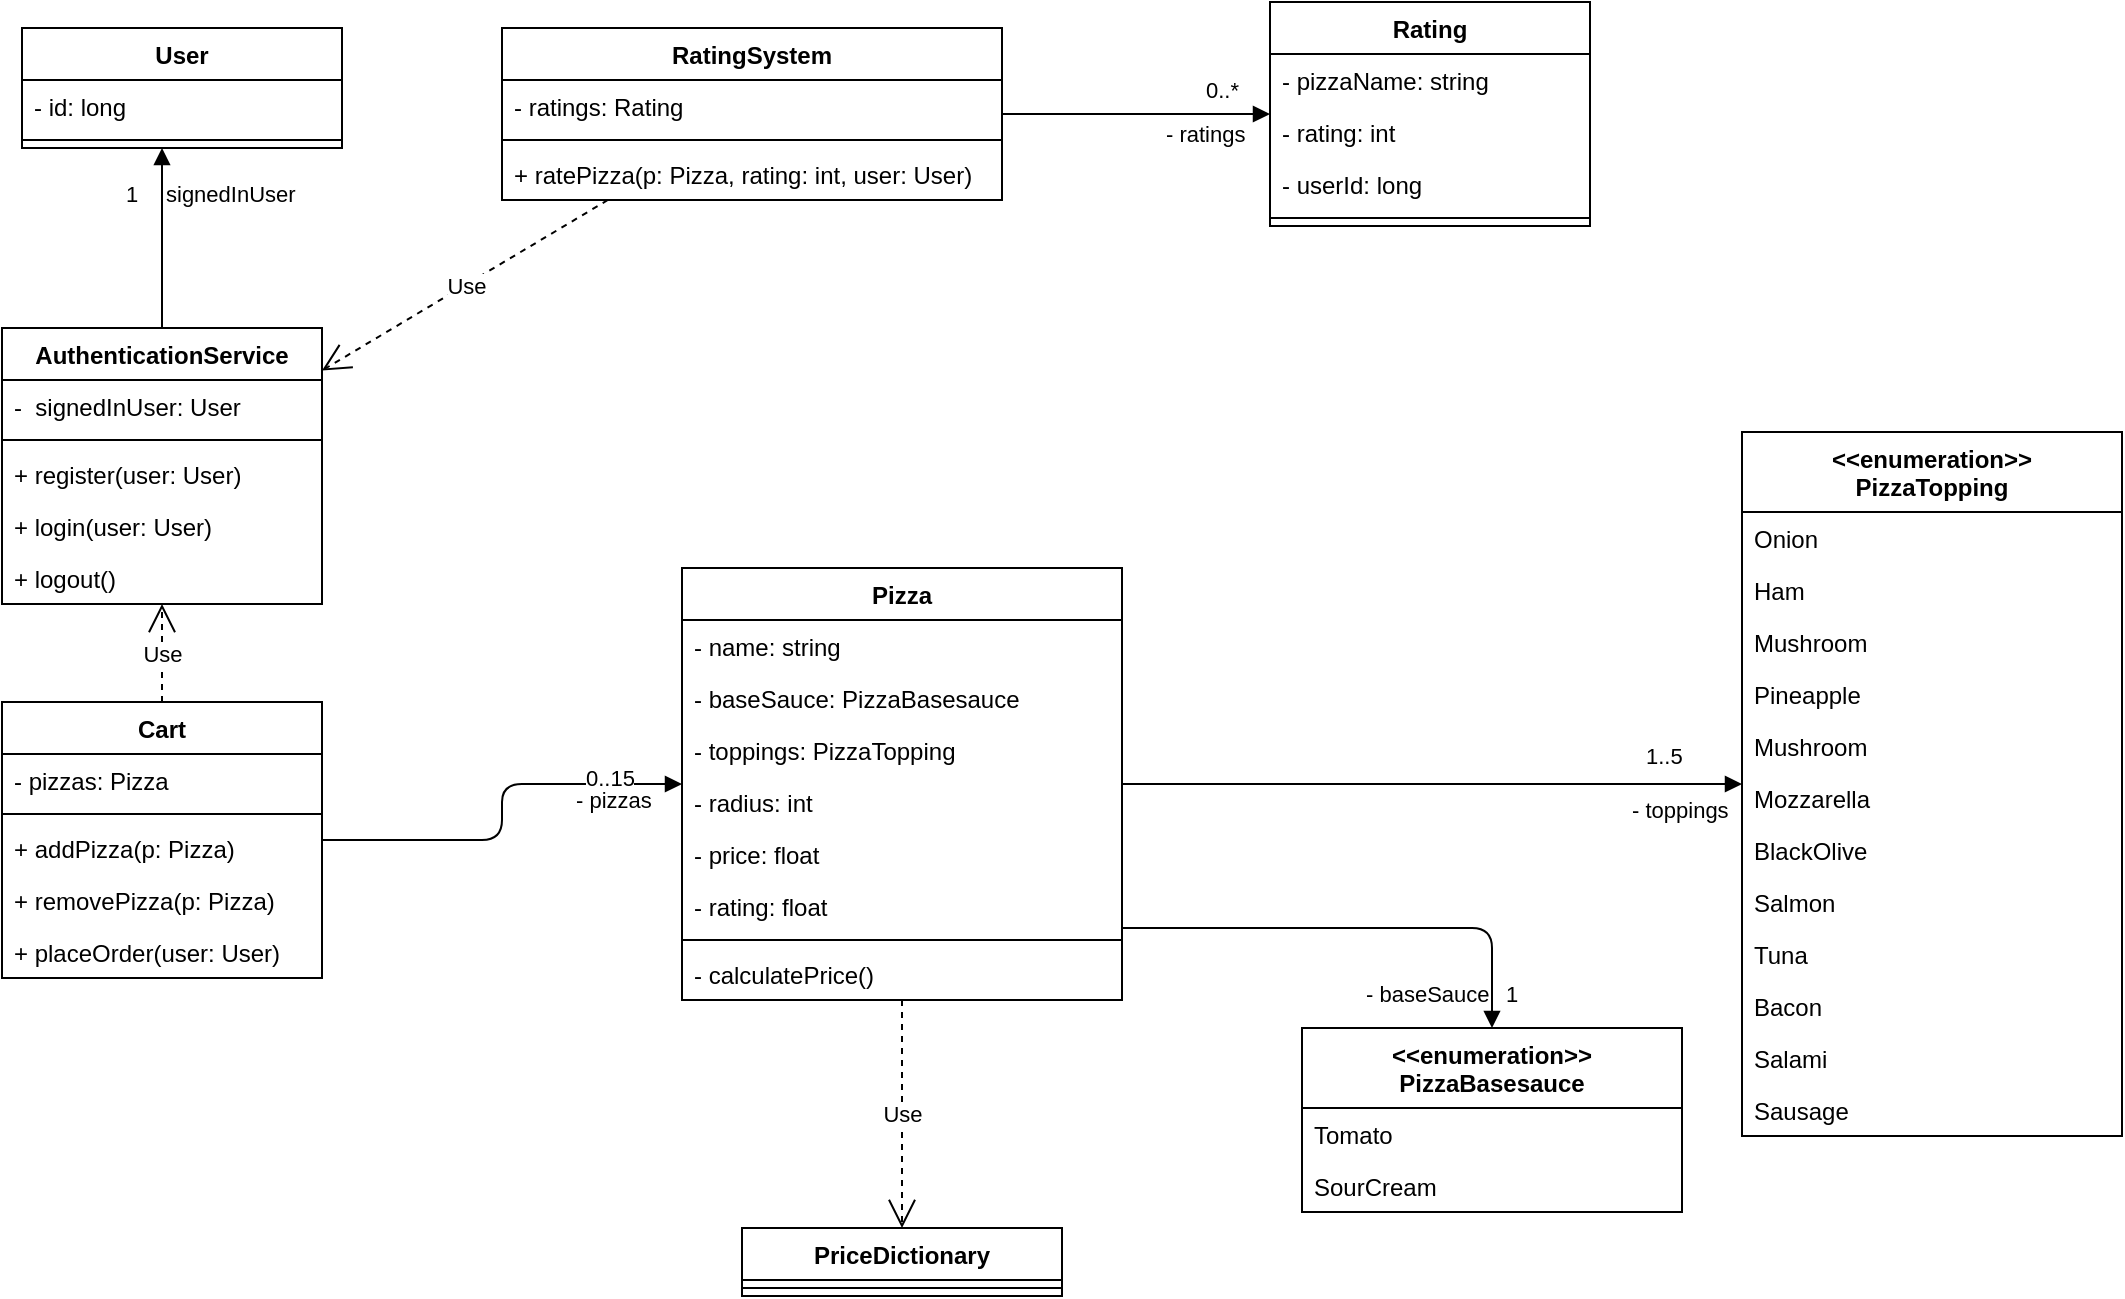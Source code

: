 <mxfile version="13.4.2" type="device"><diagram id="5qs9E-LMO9wak-sIErH1" name="Page-1"><mxGraphModel dx="2249" dy="1963" grid="1" gridSize="10" guides="1" tooltips="1" connect="1" arrows="1" fold="1" page="1" pageScale="1" pageWidth="827" pageHeight="1169" math="0" shadow="0"><root><mxCell id="0"/><mxCell id="1" parent="0"/><mxCell id="7TYF7luZMrs2I7I4rsMM-37" value="- toppings" style="endArrow=block;endFill=1;html=1;edgeStyle=orthogonalEdgeStyle;align=left;verticalAlign=top;" edge="1" parent="1" source="7TYF7luZMrs2I7I4rsMM-1" target="7TYF7luZMrs2I7I4rsMM-11"><mxGeometry x="0.628" relative="1" as="geometry"><mxPoint x="330" y="280" as="sourcePoint"/><mxPoint x="490" y="280" as="targetPoint"/><mxPoint as="offset"/></mxGeometry></mxCell><mxCell id="7TYF7luZMrs2I7I4rsMM-38" value="1..5" style="edgeLabel;resizable=0;html=1;align=left;verticalAlign=bottom;snapToPoint=0;" connectable="0" vertex="1" parent="7TYF7luZMrs2I7I4rsMM-37"><mxGeometry x="-1" relative="1" as="geometry"><mxPoint x="260" y="-6" as="offset"/></mxGeometry></mxCell><mxCell id="7TYF7luZMrs2I7I4rsMM-39" value="- baseSauce" style="endArrow=block;endFill=1;html=1;edgeStyle=orthogonalEdgeStyle;align=left;verticalAlign=top;" edge="1" parent="1" source="7TYF7luZMrs2I7I4rsMM-1" target="7TYF7luZMrs2I7I4rsMM-22"><mxGeometry x="0.745" y="-65" relative="1" as="geometry"><mxPoint x="330" y="280" as="sourcePoint"/><mxPoint x="490" y="280" as="targetPoint"/><Array as="points"><mxPoint x="150" y="310"/><mxPoint x="445" y="310"/></Array><mxPoint as="offset"/></mxGeometry></mxCell><mxCell id="7TYF7luZMrs2I7I4rsMM-40" value="1" style="edgeLabel;resizable=0;html=1;align=left;verticalAlign=bottom;" connectable="0" vertex="1" parent="7TYF7luZMrs2I7I4rsMM-39"><mxGeometry x="-1" relative="1" as="geometry"><mxPoint x="190" y="41" as="offset"/></mxGeometry></mxCell><mxCell id="7TYF7luZMrs2I7I4rsMM-45" value="- pizzas" style="endArrow=block;endFill=1;html=1;edgeStyle=orthogonalEdgeStyle;align=left;verticalAlign=top;" edge="1" parent="1" source="7TYF7luZMrs2I7I4rsMM-41" target="7TYF7luZMrs2I7I4rsMM-1"><mxGeometry x="0.464" y="5" relative="1" as="geometry"><mxPoint x="330" y="280" as="sourcePoint"/><mxPoint x="490" y="280" as="targetPoint"/><mxPoint as="offset"/></mxGeometry></mxCell><mxCell id="7TYF7luZMrs2I7I4rsMM-46" value="0..15" style="edgeLabel;resizable=0;html=1;align=left;verticalAlign=bottom;" connectable="0" vertex="1" parent="7TYF7luZMrs2I7I4rsMM-45"><mxGeometry x="-1" relative="1" as="geometry"><mxPoint x="130" y="-23" as="offset"/></mxGeometry></mxCell><mxCell id="7TYF7luZMrs2I7I4rsMM-49" value="AuthenticationService" style="swimlane;fontStyle=1;align=center;verticalAlign=top;childLayout=stackLayout;horizontal=1;startSize=26;horizontalStack=0;resizeParent=1;resizeParentMax=0;resizeLast=0;collapsible=1;marginBottom=0;" vertex="1" parent="1"><mxGeometry x="-300" y="10" width="160" height="138" as="geometry"/></mxCell><mxCell id="7TYF7luZMrs2I7I4rsMM-60" value="-  signedInUser: User" style="text;strokeColor=none;fillColor=none;align=left;verticalAlign=top;spacingLeft=4;spacingRight=4;overflow=hidden;rotatable=0;points=[[0,0.5],[1,0.5]];portConstraint=eastwest;" vertex="1" parent="7TYF7luZMrs2I7I4rsMM-49"><mxGeometry y="26" width="160" height="26" as="geometry"/></mxCell><mxCell id="7TYF7luZMrs2I7I4rsMM-51" value="" style="line;strokeWidth=1;fillColor=none;align=left;verticalAlign=middle;spacingTop=-1;spacingLeft=3;spacingRight=3;rotatable=0;labelPosition=right;points=[];portConstraint=eastwest;" vertex="1" parent="7TYF7luZMrs2I7I4rsMM-49"><mxGeometry y="52" width="160" height="8" as="geometry"/></mxCell><mxCell id="7TYF7luZMrs2I7I4rsMM-67" value="+ register(user: User)" style="text;strokeColor=none;fillColor=none;align=left;verticalAlign=top;spacingLeft=4;spacingRight=4;overflow=hidden;rotatable=0;points=[[0,0.5],[1,0.5]];portConstraint=eastwest;" vertex="1" parent="7TYF7luZMrs2I7I4rsMM-49"><mxGeometry y="60" width="160" height="26" as="geometry"/></mxCell><mxCell id="7TYF7luZMrs2I7I4rsMM-52" value="+ login(user: User)" style="text;strokeColor=none;fillColor=none;align=left;verticalAlign=top;spacingLeft=4;spacingRight=4;overflow=hidden;rotatable=0;points=[[0,0.5],[1,0.5]];portConstraint=eastwest;" vertex="1" parent="7TYF7luZMrs2I7I4rsMM-49"><mxGeometry y="86" width="160" height="26" as="geometry"/></mxCell><mxCell id="7TYF7luZMrs2I7I4rsMM-59" value="+ logout()" style="text;strokeColor=none;fillColor=none;align=left;verticalAlign=top;spacingLeft=4;spacingRight=4;overflow=hidden;rotatable=0;points=[[0,0.5],[1,0.5]];portConstraint=eastwest;" vertex="1" parent="7TYF7luZMrs2I7I4rsMM-49"><mxGeometry y="112" width="160" height="26" as="geometry"/></mxCell><mxCell id="7TYF7luZMrs2I7I4rsMM-58" value="Use" style="endArrow=open;endSize=12;dashed=1;html=1;" edge="1" parent="1" source="7TYF7luZMrs2I7I4rsMM-41" target="7TYF7luZMrs2I7I4rsMM-49"><mxGeometry width="160" relative="1" as="geometry"><mxPoint x="200" y="170" as="sourcePoint"/><mxPoint x="360" y="170" as="targetPoint"/></mxGeometry></mxCell><mxCell id="7TYF7luZMrs2I7I4rsMM-65" value="signedInUser" style="endArrow=block;endFill=1;html=1;edgeStyle=orthogonalEdgeStyle;align=left;verticalAlign=top;" edge="1" parent="1" source="7TYF7luZMrs2I7I4rsMM-49" target="7TYF7luZMrs2I7I4rsMM-61"><mxGeometry x="0.778" relative="1" as="geometry"><mxPoint x="-110" y="90" as="sourcePoint"/><mxPoint x="360" y="170" as="targetPoint"/><Array as="points"><mxPoint x="-220" y="50"/><mxPoint x="-220" y="50"/></Array><mxPoint as="offset"/></mxGeometry></mxCell><mxCell id="7TYF7luZMrs2I7I4rsMM-66" value="1" style="edgeLabel;resizable=0;html=1;align=left;verticalAlign=bottom;" connectable="0" vertex="1" parent="7TYF7luZMrs2I7I4rsMM-65"><mxGeometry x="-1" relative="1" as="geometry"><mxPoint x="-20" y="-59" as="offset"/></mxGeometry></mxCell><mxCell id="7TYF7luZMrs2I7I4rsMM-22" value="&lt;&lt;enumeration&gt;&gt;&#10;PizzaBasesauce" style="swimlane;fontStyle=1;childLayout=stackLayout;horizontal=1;startSize=40;fillColor=none;horizontalStack=0;resizeParent=1;resizeParentMax=0;resizeLast=0;collapsible=1;marginBottom=0;" vertex="1" parent="1"><mxGeometry x="350" y="360" width="190" height="92" as="geometry"/></mxCell><mxCell id="7TYF7luZMrs2I7I4rsMM-23" value="Tomato" style="text;strokeColor=none;fillColor=none;align=left;verticalAlign=top;spacingLeft=4;spacingRight=4;overflow=hidden;rotatable=0;points=[[0,0.5],[1,0.5]];portConstraint=eastwest;" vertex="1" parent="7TYF7luZMrs2I7I4rsMM-22"><mxGeometry y="40" width="190" height="26" as="geometry"/></mxCell><mxCell id="7TYF7luZMrs2I7I4rsMM-24" value="SourCream" style="text;strokeColor=none;fillColor=none;align=left;verticalAlign=top;spacingLeft=4;spacingRight=4;overflow=hidden;rotatable=0;points=[[0,0.5],[1,0.5]];portConstraint=eastwest;" vertex="1" parent="7TYF7luZMrs2I7I4rsMM-22"><mxGeometry y="66" width="190" height="26" as="geometry"/></mxCell><object label="Pizza" id="7TYF7luZMrs2I7I4rsMM-1"><mxCell style="swimlane;fontStyle=1;align=center;verticalAlign=top;childLayout=stackLayout;horizontal=1;startSize=26;horizontalStack=0;resizeParent=1;resizeParentMax=0;resizeLast=0;collapsible=1;marginBottom=0;" vertex="1" parent="1"><mxGeometry x="40" y="130" width="220" height="216" as="geometry"><mxRectangle x="170" y="210" width="60" height="26" as="alternateBounds"/></mxGeometry></mxCell></object><mxCell id="7TYF7luZMrs2I7I4rsMM-70" value="- name: string" style="text;strokeColor=none;fillColor=none;align=left;verticalAlign=top;spacingLeft=4;spacingRight=4;overflow=hidden;rotatable=0;points=[[0,0.5],[1,0.5]];portConstraint=eastwest;" vertex="1" parent="7TYF7luZMrs2I7I4rsMM-1"><mxGeometry y="26" width="220" height="26" as="geometry"/></mxCell><mxCell id="7TYF7luZMrs2I7I4rsMM-2" value="- baseSauce: PizzaBasesauce" style="text;strokeColor=none;fillColor=none;align=left;verticalAlign=top;spacingLeft=4;spacingRight=4;overflow=hidden;rotatable=0;points=[[0,0.5],[1,0.5]];portConstraint=eastwest;" vertex="1" parent="7TYF7luZMrs2I7I4rsMM-1"><mxGeometry y="52" width="220" height="26" as="geometry"/></mxCell><mxCell id="7TYF7luZMrs2I7I4rsMM-21" value="- toppings: PizzaTopping" style="text;strokeColor=none;fillColor=none;align=left;verticalAlign=top;spacingLeft=4;spacingRight=4;overflow=hidden;rotatable=0;points=[[0,0.5],[1,0.5]];portConstraint=eastwest;" vertex="1" parent="7TYF7luZMrs2I7I4rsMM-1"><mxGeometry y="78" width="220" height="26" as="geometry"/></mxCell><mxCell id="7TYF7luZMrs2I7I4rsMM-74" value="- radius: int" style="text;strokeColor=none;fillColor=none;align=left;verticalAlign=top;spacingLeft=4;spacingRight=4;overflow=hidden;rotatable=0;points=[[0,0.5],[1,0.5]];portConstraint=eastwest;" vertex="1" parent="7TYF7luZMrs2I7I4rsMM-1"><mxGeometry y="104" width="220" height="26" as="geometry"/></mxCell><mxCell id="7TYF7luZMrs2I7I4rsMM-75" value="- price: float" style="text;strokeColor=none;fillColor=none;align=left;verticalAlign=top;spacingLeft=4;spacingRight=4;overflow=hidden;rotatable=0;points=[[0,0.5],[1,0.5]];portConstraint=eastwest;" vertex="1" parent="7TYF7luZMrs2I7I4rsMM-1"><mxGeometry y="130" width="220" height="26" as="geometry"/></mxCell><mxCell id="7TYF7luZMrs2I7I4rsMM-87" value="- rating: float" style="text;strokeColor=none;fillColor=none;align=left;verticalAlign=top;spacingLeft=4;spacingRight=4;overflow=hidden;rotatable=0;points=[[0,0.5],[1,0.5]];portConstraint=eastwest;" vertex="1" parent="7TYF7luZMrs2I7I4rsMM-1"><mxGeometry y="156" width="220" height="26" as="geometry"/></mxCell><mxCell id="7TYF7luZMrs2I7I4rsMM-3" value="" style="line;strokeWidth=1;fillColor=none;align=left;verticalAlign=middle;spacingTop=-1;spacingLeft=3;spacingRight=3;rotatable=0;labelPosition=right;points=[];portConstraint=eastwest;" vertex="1" parent="7TYF7luZMrs2I7I4rsMM-1"><mxGeometry y="182" width="220" height="8" as="geometry"/></mxCell><mxCell id="7TYF7luZMrs2I7I4rsMM-72" value="- calculatePrice()" style="text;strokeColor=none;fillColor=none;align=left;verticalAlign=top;spacingLeft=4;spacingRight=4;overflow=hidden;rotatable=0;points=[[0,0.5],[1,0.5]];portConstraint=eastwest;" vertex="1" parent="7TYF7luZMrs2I7I4rsMM-1"><mxGeometry y="190" width="220" height="26" as="geometry"/></mxCell><mxCell id="7TYF7luZMrs2I7I4rsMM-86" value="Use" style="endArrow=open;endSize=12;dashed=1;html=1;" edge="1" parent="1" source="7TYF7luZMrs2I7I4rsMM-1" target="7TYF7luZMrs2I7I4rsMM-82"><mxGeometry width="160" relative="1" as="geometry"><mxPoint x="200" y="170" as="sourcePoint"/><mxPoint x="360" y="170" as="targetPoint"/></mxGeometry></mxCell><mxCell id="7TYF7luZMrs2I7I4rsMM-41" value="Cart" style="swimlane;fontStyle=1;align=center;verticalAlign=top;childLayout=stackLayout;horizontal=1;startSize=26;horizontalStack=0;resizeParent=1;resizeParentMax=0;resizeLast=0;collapsible=1;marginBottom=0;" vertex="1" parent="1"><mxGeometry x="-300" y="197" width="160" height="138" as="geometry"/></mxCell><mxCell id="7TYF7luZMrs2I7I4rsMM-42" value="- pizzas: Pizza" style="text;strokeColor=none;fillColor=none;align=left;verticalAlign=top;spacingLeft=4;spacingRight=4;overflow=hidden;rotatable=0;points=[[0,0.5],[1,0.5]];portConstraint=eastwest;" vertex="1" parent="7TYF7luZMrs2I7I4rsMM-41"><mxGeometry y="26" width="160" height="26" as="geometry"/></mxCell><mxCell id="7TYF7luZMrs2I7I4rsMM-43" value="" style="line;strokeWidth=1;fillColor=none;align=left;verticalAlign=middle;spacingTop=-1;spacingLeft=3;spacingRight=3;rotatable=0;labelPosition=right;points=[];portConstraint=eastwest;" vertex="1" parent="7TYF7luZMrs2I7I4rsMM-41"><mxGeometry y="52" width="160" height="8" as="geometry"/></mxCell><mxCell id="7TYF7luZMrs2I7I4rsMM-44" value="+ addPizza(p: Pizza)" style="text;strokeColor=none;fillColor=none;align=left;verticalAlign=top;spacingLeft=4;spacingRight=4;overflow=hidden;rotatable=0;points=[[0,0.5],[1,0.5]];portConstraint=eastwest;" vertex="1" parent="7TYF7luZMrs2I7I4rsMM-41"><mxGeometry y="60" width="160" height="26" as="geometry"/></mxCell><mxCell id="7TYF7luZMrs2I7I4rsMM-47" value="+ removePizza(p: Pizza)" style="text;strokeColor=none;fillColor=none;align=left;verticalAlign=top;spacingLeft=4;spacingRight=4;overflow=hidden;rotatable=0;points=[[0,0.5],[1,0.5]];portConstraint=eastwest;" vertex="1" parent="7TYF7luZMrs2I7I4rsMM-41"><mxGeometry y="86" width="160" height="26" as="geometry"/></mxCell><mxCell id="7TYF7luZMrs2I7I4rsMM-48" value="+ placeOrder(user: User)" style="text;strokeColor=none;fillColor=none;align=left;verticalAlign=top;spacingLeft=4;spacingRight=4;overflow=hidden;rotatable=0;points=[[0,0.5],[1,0.5]];portConstraint=eastwest;" vertex="1" parent="7TYF7luZMrs2I7I4rsMM-41"><mxGeometry y="112" width="160" height="26" as="geometry"/></mxCell><mxCell id="7TYF7luZMrs2I7I4rsMM-82" value="PriceDictionary" style="swimlane;fontStyle=1;align=center;verticalAlign=top;childLayout=stackLayout;horizontal=1;startSize=26;horizontalStack=0;resizeParent=1;resizeParentMax=0;resizeLast=0;collapsible=1;marginBottom=0;" vertex="1" parent="1"><mxGeometry x="70" y="460" width="160" height="34" as="geometry"/></mxCell><mxCell id="7TYF7luZMrs2I7I4rsMM-84" value="" style="line;strokeWidth=1;fillColor=none;align=left;verticalAlign=middle;spacingTop=-1;spacingLeft=3;spacingRight=3;rotatable=0;labelPosition=right;points=[];portConstraint=eastwest;" vertex="1" parent="7TYF7luZMrs2I7I4rsMM-82"><mxGeometry y="26" width="160" height="8" as="geometry"/></mxCell><mxCell id="7TYF7luZMrs2I7I4rsMM-93" value="Use" style="endArrow=open;endSize=12;dashed=1;html=1;" edge="1" parent="1" source="7TYF7luZMrs2I7I4rsMM-89" target="7TYF7luZMrs2I7I4rsMM-49"><mxGeometry width="160" relative="1" as="geometry"><mxPoint x="-250" y="409" as="sourcePoint"/><mxPoint x="-250" y="360" as="targetPoint"/></mxGeometry></mxCell><mxCell id="7TYF7luZMrs2I7I4rsMM-89" value="RatingSystem" style="swimlane;fontStyle=1;align=center;verticalAlign=top;childLayout=stackLayout;horizontal=1;startSize=26;horizontalStack=0;resizeParent=1;resizeParentMax=0;resizeLast=0;collapsible=1;marginBottom=0;" vertex="1" parent="1"><mxGeometry x="-50" y="-140" width="250" height="86" as="geometry"/></mxCell><mxCell id="7TYF7luZMrs2I7I4rsMM-90" value="- ratings: Rating" style="text;strokeColor=none;fillColor=none;align=left;verticalAlign=top;spacingLeft=4;spacingRight=4;overflow=hidden;rotatable=0;points=[[0,0.5],[1,0.5]];portConstraint=eastwest;" vertex="1" parent="7TYF7luZMrs2I7I4rsMM-89"><mxGeometry y="26" width="250" height="26" as="geometry"/></mxCell><mxCell id="7TYF7luZMrs2I7I4rsMM-91" value="" style="line;strokeWidth=1;fillColor=none;align=left;verticalAlign=middle;spacingTop=-1;spacingLeft=3;spacingRight=3;rotatable=0;labelPosition=right;points=[];portConstraint=eastwest;" vertex="1" parent="7TYF7luZMrs2I7I4rsMM-89"><mxGeometry y="52" width="250" height="8" as="geometry"/></mxCell><mxCell id="7TYF7luZMrs2I7I4rsMM-92" value="+ ratePizza(p: Pizza, rating: int, user: User)" style="text;strokeColor=none;fillColor=none;align=left;verticalAlign=top;spacingLeft=4;spacingRight=4;overflow=hidden;rotatable=0;points=[[0,0.5],[1,0.5]];portConstraint=eastwest;" vertex="1" parent="7TYF7luZMrs2I7I4rsMM-89"><mxGeometry y="60" width="250" height="26" as="geometry"/></mxCell><mxCell id="7TYF7luZMrs2I7I4rsMM-11" value="&lt;&lt;enumeration&gt;&gt;&#10;PizzaTopping" style="swimlane;fontStyle=1;childLayout=stackLayout;horizontal=1;startSize=40;fillColor=none;horizontalStack=0;resizeParent=1;resizeParentMax=0;resizeLast=0;collapsible=1;marginBottom=0;" vertex="1" parent="1"><mxGeometry x="570" y="62" width="190" height="352" as="geometry"><mxRectangle x="480" y="154" width="130" height="40" as="alternateBounds"/></mxGeometry></mxCell><mxCell id="7TYF7luZMrs2I7I4rsMM-12" value="Onion" style="text;strokeColor=none;fillColor=none;align=left;verticalAlign=top;spacingLeft=4;spacingRight=4;overflow=hidden;rotatable=0;points=[[0,0.5],[1,0.5]];portConstraint=eastwest;" vertex="1" parent="7TYF7luZMrs2I7I4rsMM-11"><mxGeometry y="40" width="190" height="26" as="geometry"/></mxCell><mxCell id="7TYF7luZMrs2I7I4rsMM-13" value="Ham" style="text;strokeColor=none;fillColor=none;align=left;verticalAlign=top;spacingLeft=4;spacingRight=4;overflow=hidden;rotatable=0;points=[[0,0.5],[1,0.5]];portConstraint=eastwest;" vertex="1" parent="7TYF7luZMrs2I7I4rsMM-11"><mxGeometry y="66" width="190" height="26" as="geometry"/></mxCell><mxCell id="7TYF7luZMrs2I7I4rsMM-16" value="Mushroom" style="text;strokeColor=none;fillColor=none;align=left;verticalAlign=top;spacingLeft=4;spacingRight=4;overflow=hidden;rotatable=0;points=[[0,0.5],[1,0.5]];portConstraint=eastwest;" vertex="1" parent="7TYF7luZMrs2I7I4rsMM-11"><mxGeometry y="92" width="190" height="26" as="geometry"/></mxCell><mxCell id="7TYF7luZMrs2I7I4rsMM-17" value="Pineapple" style="text;strokeColor=none;fillColor=none;align=left;verticalAlign=top;spacingLeft=4;spacingRight=4;overflow=hidden;rotatable=0;points=[[0,0.5],[1,0.5]];portConstraint=eastwest;" vertex="1" parent="7TYF7luZMrs2I7I4rsMM-11"><mxGeometry y="118" width="190" height="26" as="geometry"/></mxCell><mxCell id="7TYF7luZMrs2I7I4rsMM-18" value="Mushroom" style="text;strokeColor=none;fillColor=none;align=left;verticalAlign=top;spacingLeft=4;spacingRight=4;overflow=hidden;rotatable=0;points=[[0,0.5],[1,0.5]];portConstraint=eastwest;" vertex="1" parent="7TYF7luZMrs2I7I4rsMM-11"><mxGeometry y="144" width="190" height="26" as="geometry"/></mxCell><mxCell id="7TYF7luZMrs2I7I4rsMM-28" value="Mozzarella" style="text;strokeColor=none;fillColor=none;align=left;verticalAlign=top;spacingLeft=4;spacingRight=4;overflow=hidden;rotatable=0;points=[[0,0.5],[1,0.5]];portConstraint=eastwest;" vertex="1" parent="7TYF7luZMrs2I7I4rsMM-11"><mxGeometry y="170" width="190" height="26" as="geometry"/></mxCell><mxCell id="7TYF7luZMrs2I7I4rsMM-29" value="BlackOlive" style="text;strokeColor=none;fillColor=none;align=left;verticalAlign=top;spacingLeft=4;spacingRight=4;overflow=hidden;rotatable=0;points=[[0,0.5],[1,0.5]];portConstraint=eastwest;" vertex="1" parent="7TYF7luZMrs2I7I4rsMM-11"><mxGeometry y="196" width="190" height="26" as="geometry"/></mxCell><mxCell id="7TYF7luZMrs2I7I4rsMM-30" value="Salmon" style="text;strokeColor=none;fillColor=none;align=left;verticalAlign=top;spacingLeft=4;spacingRight=4;overflow=hidden;rotatable=0;points=[[0,0.5],[1,0.5]];portConstraint=eastwest;" vertex="1" parent="7TYF7luZMrs2I7I4rsMM-11"><mxGeometry y="222" width="190" height="26" as="geometry"/></mxCell><mxCell id="7TYF7luZMrs2I7I4rsMM-31" value="Tuna" style="text;strokeColor=none;fillColor=none;align=left;verticalAlign=top;spacingLeft=4;spacingRight=4;overflow=hidden;rotatable=0;points=[[0,0.5],[1,0.5]];portConstraint=eastwest;" vertex="1" parent="7TYF7luZMrs2I7I4rsMM-11"><mxGeometry y="248" width="190" height="26" as="geometry"/></mxCell><mxCell id="7TYF7luZMrs2I7I4rsMM-32" value="Bacon" style="text;strokeColor=none;fillColor=none;align=left;verticalAlign=top;spacingLeft=4;spacingRight=4;overflow=hidden;rotatable=0;points=[[0,0.5],[1,0.5]];portConstraint=eastwest;" vertex="1" parent="7TYF7luZMrs2I7I4rsMM-11"><mxGeometry y="274" width="190" height="26" as="geometry"/></mxCell><mxCell id="7TYF7luZMrs2I7I4rsMM-33" value="Salami" style="text;strokeColor=none;fillColor=none;align=left;verticalAlign=top;spacingLeft=4;spacingRight=4;overflow=hidden;rotatable=0;points=[[0,0.5],[1,0.5]];portConstraint=eastwest;" vertex="1" parent="7TYF7luZMrs2I7I4rsMM-11"><mxGeometry y="300" width="190" height="26" as="geometry"/></mxCell><mxCell id="7TYF7luZMrs2I7I4rsMM-34" value="Sausage" style="text;strokeColor=none;fillColor=none;align=left;verticalAlign=top;spacingLeft=4;spacingRight=4;overflow=hidden;rotatable=0;points=[[0,0.5],[1,0.5]];portConstraint=eastwest;" vertex="1" parent="7TYF7luZMrs2I7I4rsMM-11"><mxGeometry y="326" width="190" height="26" as="geometry"/></mxCell><mxCell id="7TYF7luZMrs2I7I4rsMM-100" value="- ratings" style="endArrow=block;endFill=1;html=1;edgeStyle=orthogonalEdgeStyle;align=left;verticalAlign=top;" edge="1" parent="1" source="7TYF7luZMrs2I7I4rsMM-89" target="7TYF7luZMrs2I7I4rsMM-94"><mxGeometry x="0.194" y="3" relative="1" as="geometry"><mxPoint x="200" y="190" as="sourcePoint"/><mxPoint x="360" y="190" as="targetPoint"/><mxPoint as="offset"/></mxGeometry></mxCell><mxCell id="7TYF7luZMrs2I7I4rsMM-101" value="0..*" style="edgeLabel;resizable=0;html=1;align=left;verticalAlign=bottom;" connectable="0" vertex="1" parent="7TYF7luZMrs2I7I4rsMM-100"><mxGeometry x="-1" relative="1" as="geometry"><mxPoint x="100" y="-4" as="offset"/></mxGeometry></mxCell><mxCell id="7TYF7luZMrs2I7I4rsMM-94" value="Rating" style="swimlane;fontStyle=1;align=center;verticalAlign=top;childLayout=stackLayout;horizontal=1;startSize=26;horizontalStack=0;resizeParent=1;resizeParentMax=0;resizeLast=0;collapsible=1;marginBottom=0;" vertex="1" parent="1"><mxGeometry x="334" y="-153" width="160" height="112" as="geometry"/></mxCell><mxCell id="7TYF7luZMrs2I7I4rsMM-95" value="- pizzaName: string" style="text;strokeColor=none;fillColor=none;align=left;verticalAlign=top;spacingLeft=4;spacingRight=4;overflow=hidden;rotatable=0;points=[[0,0.5],[1,0.5]];portConstraint=eastwest;" vertex="1" parent="7TYF7luZMrs2I7I4rsMM-94"><mxGeometry y="26" width="160" height="26" as="geometry"/></mxCell><mxCell id="7TYF7luZMrs2I7I4rsMM-98" value="- rating: int" style="text;strokeColor=none;fillColor=none;align=left;verticalAlign=top;spacingLeft=4;spacingRight=4;overflow=hidden;rotatable=0;points=[[0,0.5],[1,0.5]];portConstraint=eastwest;" vertex="1" parent="7TYF7luZMrs2I7I4rsMM-94"><mxGeometry y="52" width="160" height="26" as="geometry"/></mxCell><mxCell id="7TYF7luZMrs2I7I4rsMM-99" value="- userId: long" style="text;strokeColor=none;fillColor=none;align=left;verticalAlign=top;spacingLeft=4;spacingRight=4;overflow=hidden;rotatable=0;points=[[0,0.5],[1,0.5]];portConstraint=eastwest;" vertex="1" parent="7TYF7luZMrs2I7I4rsMM-94"><mxGeometry y="78" width="160" height="26" as="geometry"/></mxCell><mxCell id="7TYF7luZMrs2I7I4rsMM-96" value="" style="line;strokeWidth=1;fillColor=none;align=left;verticalAlign=middle;spacingTop=-1;spacingLeft=3;spacingRight=3;rotatable=0;labelPosition=right;points=[];portConstraint=eastwest;" vertex="1" parent="7TYF7luZMrs2I7I4rsMM-94"><mxGeometry y="104" width="160" height="8" as="geometry"/></mxCell><mxCell id="7TYF7luZMrs2I7I4rsMM-61" value="User" style="swimlane;fontStyle=1;align=center;verticalAlign=top;childLayout=stackLayout;horizontal=1;startSize=26;horizontalStack=0;resizeParent=1;resizeParentMax=0;resizeLast=0;collapsible=1;marginBottom=0;" vertex="1" parent="1"><mxGeometry x="-290" y="-140" width="160" height="60" as="geometry"/></mxCell><mxCell id="7TYF7luZMrs2I7I4rsMM-68" value="- id: long" style="text;strokeColor=none;fillColor=none;align=left;verticalAlign=top;spacingLeft=4;spacingRight=4;overflow=hidden;rotatable=0;points=[[0,0.5],[1,0.5]];portConstraint=eastwest;" vertex="1" parent="7TYF7luZMrs2I7I4rsMM-61"><mxGeometry y="26" width="160" height="26" as="geometry"/></mxCell><mxCell id="7TYF7luZMrs2I7I4rsMM-63" value="" style="line;strokeWidth=1;fillColor=none;align=left;verticalAlign=middle;spacingTop=-1;spacingLeft=3;spacingRight=3;rotatable=0;labelPosition=right;points=[];portConstraint=eastwest;" vertex="1" parent="7TYF7luZMrs2I7I4rsMM-61"><mxGeometry y="52" width="160" height="8" as="geometry"/></mxCell></root></mxGraphModel></diagram></mxfile>